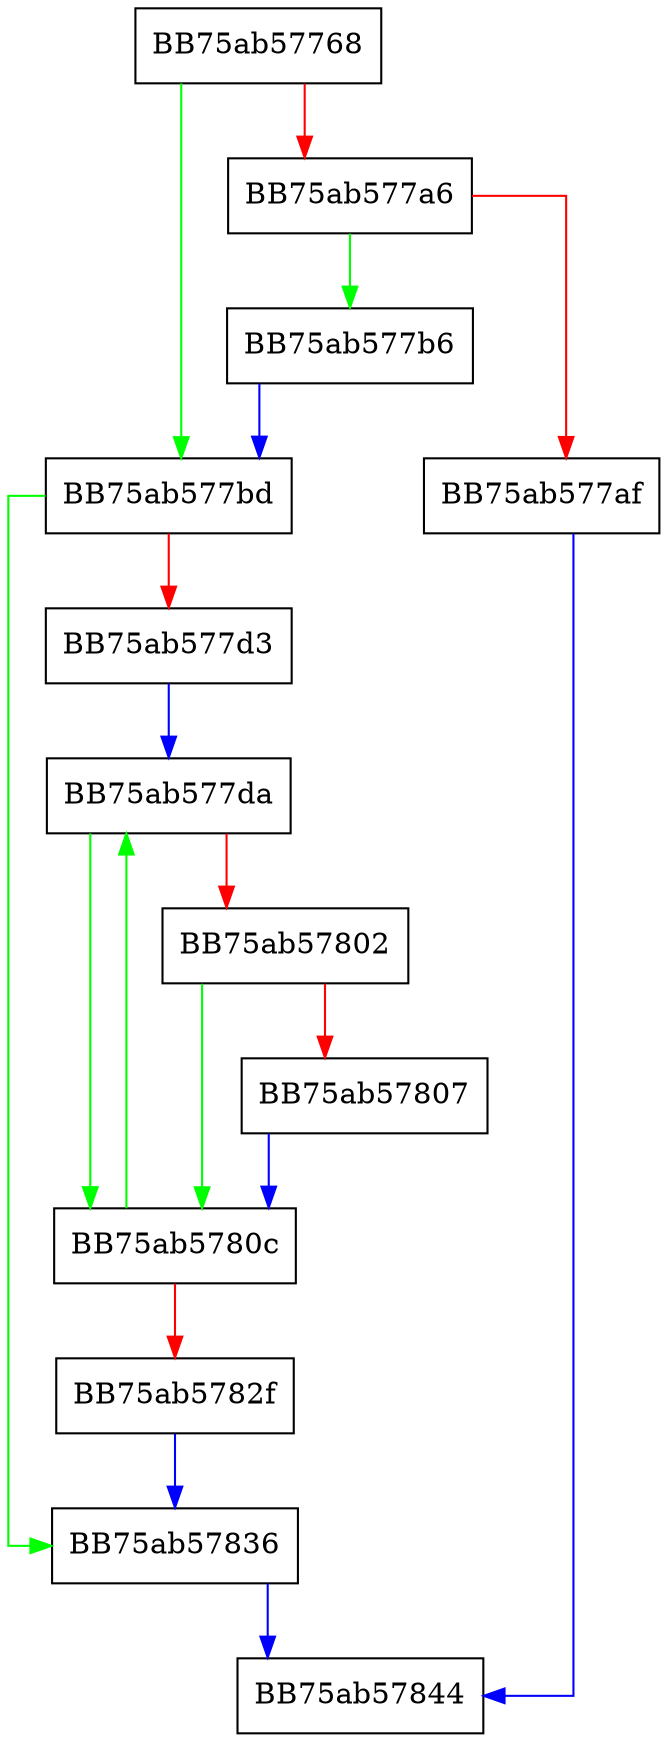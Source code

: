 digraph sqlite3VdbeAddOpList {
  node [shape="box"];
  graph [splines=ortho];
  BB75ab57768 -> BB75ab577bd [color="green"];
  BB75ab57768 -> BB75ab577a6 [color="red"];
  BB75ab577a6 -> BB75ab577b6 [color="green"];
  BB75ab577a6 -> BB75ab577af [color="red"];
  BB75ab577af -> BB75ab57844 [color="blue"];
  BB75ab577b6 -> BB75ab577bd [color="blue"];
  BB75ab577bd -> BB75ab57836 [color="green"];
  BB75ab577bd -> BB75ab577d3 [color="red"];
  BB75ab577d3 -> BB75ab577da [color="blue"];
  BB75ab577da -> BB75ab5780c [color="green"];
  BB75ab577da -> BB75ab57802 [color="red"];
  BB75ab57802 -> BB75ab5780c [color="green"];
  BB75ab57802 -> BB75ab57807 [color="red"];
  BB75ab57807 -> BB75ab5780c [color="blue"];
  BB75ab5780c -> BB75ab577da [color="green"];
  BB75ab5780c -> BB75ab5782f [color="red"];
  BB75ab5782f -> BB75ab57836 [color="blue"];
  BB75ab57836 -> BB75ab57844 [color="blue"];
}